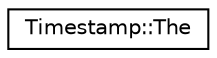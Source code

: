 digraph "Graphical Class Hierarchy"
{
  edge [fontname="Helvetica",fontsize="10",labelfontname="Helvetica",labelfontsize="10"];
  node [fontname="Helvetica",fontsize="10",shape=record];
  rankdir="LR";
  Node1 [label="Timestamp::The",height=0.2,width=0.4,color="black", fillcolor="white", style="filled",URL="$classTimestamp_1_1The.html",tooltip="converts the double to has a unit of seconds. "];
}
